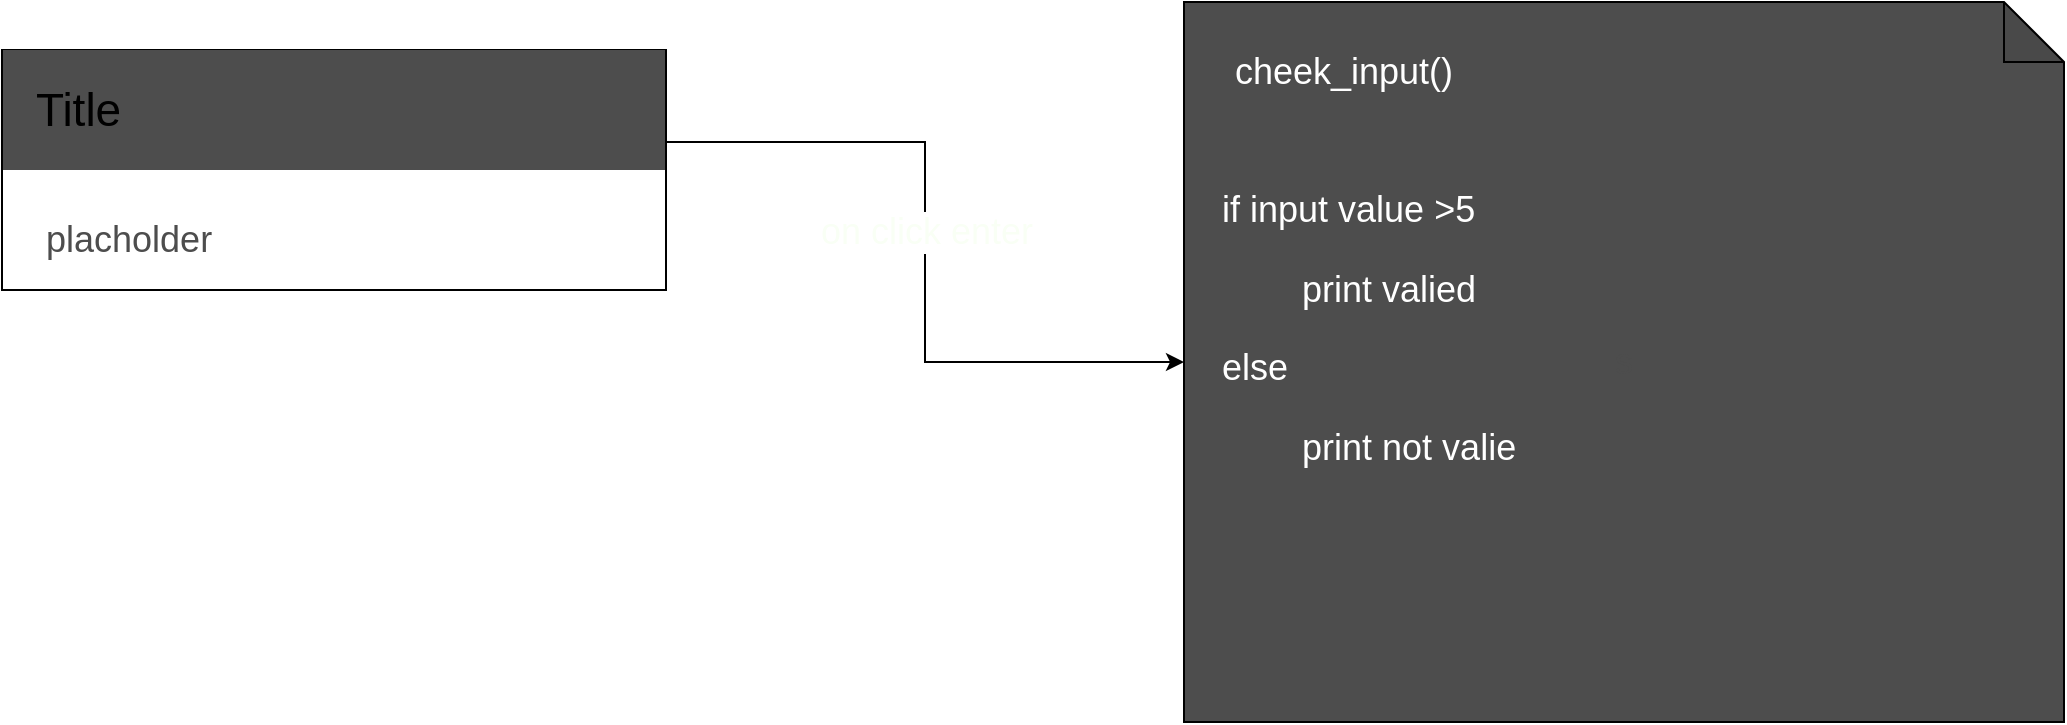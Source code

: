 <mxfile version="20.2.8" type="device" pages="2"><diagram id="tZ_Tqe0qwpXBI5A0CCwP" name="input_with_title"><mxGraphModel dx="2135" dy="1348" grid="1" gridSize="10" guides="1" tooltips="1" connect="1" arrows="1" fold="1" page="1" pageScale="1" pageWidth="1169" pageHeight="827" math="0" shadow="0"><root><mxCell id="0"/><mxCell id="1" parent="0"/><mxCell id="oYRD_mK_0lbe7D713iFF-11" value="" style="rounded=0;whiteSpace=wrap;html=1;" parent="1" vertex="1"><mxGeometry x="419" y="354" width="332" height="120" as="geometry"/></mxCell><mxCell id="oYRD_mK_0lbe7D713iFF-13" value="Title" style="text;html=1;strokeColor=none;fillColor=#4D4D4D;align=left;verticalAlign=middle;whiteSpace=wrap;rounded=0;fontSize=23;spacingLeft=14;" parent="1" vertex="1"><mxGeometry x="419.5" y="354" width="331" height="60" as="geometry"/></mxCell><mxCell id="oYRD_mK_0lbe7D713iFF-17" value="&lt;font color=&quot;#f9fff5&quot;&gt;on click enter&lt;/font&gt;" style="edgeStyle=orthogonalEdgeStyle;rounded=0;orthogonalLoop=1;jettySize=auto;html=1;exitX=1;exitY=0;exitDx=0;exitDy=0;fontSize=18;fontColor=#4D4D4D;" parent="1" source="oYRD_mK_0lbe7D713iFF-14" target="oYRD_mK_0lbe7D713iFF-16" edge="1"><mxGeometry relative="1" as="geometry"/></mxCell><mxCell id="oYRD_mK_0lbe7D713iFF-14" value="&lt;font style=&quot;font-size: 18px;&quot; color=&quot;#4d4d4d&quot;&gt;placholder&lt;/font&gt;" style="text;html=1;strokeColor=none;fillColor=none;align=left;verticalAlign=middle;whiteSpace=wrap;rounded=0;fontSize=23;spacingLeft=19;" parent="1" vertex="1"><mxGeometry x="420" y="420" width="331" height="54" as="geometry"/></mxCell><mxCell id="oYRD_mK_0lbe7D713iFF-16" value="s" style="shape=note;whiteSpace=wrap;html=1;backgroundOutline=1;darkOpacity=0.05;fontSize=18;fontColor=#4D4D4D;fillColor=#4D4D4D;" parent="1" vertex="1"><mxGeometry x="1010" y="330" width="440" height="360" as="geometry"/></mxCell><mxCell id="oYRD_mK_0lbe7D713iFF-18" value="cheek_input()" style="text;html=1;strokeColor=none;fillColor=none;align=center;verticalAlign=middle;whiteSpace=wrap;rounded=0;fontSize=18;fontColor=#FFFFFF;" parent="1" vertex="1"><mxGeometry x="1060" y="350" width="60" height="30" as="geometry"/></mxCell><mxCell id="oYRD_mK_0lbe7D713iFF-21" value="&lt;p style=&quot;line-height: 1.2;&quot;&gt;if input value &amp;gt;5&lt;/p&gt;&lt;p style=&quot;line-height: 1.2;&quot;&gt;&lt;span style=&quot;white-space: pre;&quot;&gt;&#9;&lt;/span&gt;print valied&lt;br&gt;&lt;/p&gt;&lt;p style=&quot;line-height: 1.2;&quot;&gt;else&lt;/p&gt;&lt;p style=&quot;line-height: 1.2;&quot;&gt;&lt;span style=&quot;white-space: pre;&quot;&gt;&#9;&lt;/span&gt;print not valie&lt;br&gt;&lt;/p&gt;" style="text;html=1;strokeColor=none;fillColor=none;align=left;verticalAlign=top;whiteSpace=wrap;rounded=0;fontSize=18;fontColor=#FFFFFF;labelPosition=center;verticalLabelPosition=middle;spacingLeft=17;" parent="1" vertex="1"><mxGeometry x="1010" y="399" width="440" height="201" as="geometry"/></mxCell></root></mxGraphModel></diagram><diagram id="_j2JFMWSbJekUGMbC-KM" name="input_with_title_and_save_and_cancle"><mxGraphModel dx="1314" dy="829" grid="1" gridSize="2" guides="1" tooltips="1" connect="1" arrows="1" fold="1" page="1" pageScale="1" pageWidth="1600" pageHeight="1200" math="0" shadow="0"><root><mxCell id="0"/><mxCell id="1" parent="0"/><mxCell id="ilNhdxBkjnEiUkhNJi-X-1" value="" style="rounded=0;whiteSpace=wrap;html=1;fillColor=#3D3D3D;container=1;collapsible=0;" vertex="1" parent="1"><mxGeometry x="285" y="444" width="332" height="178" as="geometry"/></mxCell><mxCell id="ilNhdxBkjnEiUkhNJi-X-12" value="Resete" style="text;html=1;strokeColor=none;fillColor=#4d4d4d;align=center;verticalAlign=middle;whiteSpace=wrap;rounded=0;" vertex="1" parent="ilNhdxBkjnEiUkhNJi-X-1"><mxGeometry x="3" y="119" width="326" height="56" as="geometry"/></mxCell><mxCell id="ilNhdxBkjnEiUkhNJi-X-13" value="" style="html=1;verticalLabelPosition=bottom;align=center;labelBackgroundColor=#ffffff;verticalAlign=top;strokeWidth=2;strokeColor=#FFFFFF;shadow=0;dashed=0;shape=mxgraph.ios7.icons.reload;fillColor=#006600;" vertex="1" parent="ilNhdxBkjnEiUkhNJi-X-1"><mxGeometry x="131" y="142" width="10" height="10" as="geometry"/></mxCell><mxCell id="ilNhdxBkjnEiUkhNJi-X-4" value="&lt;font style=&quot;font-size: 18px;&quot; color=&quot;#4d4d4d&quot;&gt;placholder&lt;/font&gt;" style="text;html=1;strokeColor=none;fillColor=default;align=left;verticalAlign=middle;whiteSpace=wrap;rounded=0;fontSize=23;spacingLeft=19;" vertex="1" parent="ilNhdxBkjnEiUkhNJi-X-1"><mxGeometry y="61" width="331" height="56" as="geometry"/></mxCell><mxCell id="ilNhdxBkjnEiUkhNJi-X-2" value="Title" style="text;html=1;strokeColor=none;fillColor=#4D4D4D;align=left;verticalAlign=middle;whiteSpace=wrap;rounded=0;fontSize=23;spacingLeft=14;" vertex="1" parent="1"><mxGeometry x="285.5" y="444" width="331" height="60" as="geometry"/></mxCell><mxCell id="ilNhdxBkjnEiUkhNJi-X-3" value="&lt;font color=&quot;#f9fff5&quot;&gt;on click enter&lt;/font&gt;" style="edgeStyle=orthogonalEdgeStyle;rounded=0;orthogonalLoop=1;jettySize=auto;html=1;exitX=1;exitY=0;exitDx=0;exitDy=0;fontSize=18;fontColor=#4D4D4D;" edge="1" parent="1" source="ilNhdxBkjnEiUkhNJi-X-4" target="ilNhdxBkjnEiUkhNJi-X-5"><mxGeometry relative="1" as="geometry"/></mxCell><mxCell id="ilNhdxBkjnEiUkhNJi-X-5" value="s" style="shape=note;whiteSpace=wrap;html=1;backgroundOutline=1;darkOpacity=0.05;fontSize=18;fontColor=#4D4D4D;fillColor=#4D4D4D;" vertex="1" parent="1"><mxGeometry x="876" y="420" width="440" height="360" as="geometry"/></mxCell><mxCell id="ilNhdxBkjnEiUkhNJi-X-6" value="cheek_input()" style="text;html=1;strokeColor=none;fillColor=none;align=center;verticalAlign=middle;whiteSpace=wrap;rounded=0;fontSize=18;fontColor=#FFFFFF;" vertex="1" parent="1"><mxGeometry x="926" y="440" width="60" height="30" as="geometry"/></mxCell><mxCell id="ilNhdxBkjnEiUkhNJi-X-7" value="&lt;p style=&quot;line-height: 1.2;&quot;&gt;if input value &amp;gt;5&lt;/p&gt;&lt;p style=&quot;line-height: 1.2;&quot;&gt;&lt;span style=&quot;white-space: pre;&quot;&gt;&#9;&lt;/span&gt;print valied&lt;br&gt;&lt;/p&gt;&lt;p style=&quot;line-height: 1.2;&quot;&gt;else&lt;/p&gt;&lt;p style=&quot;line-height: 1.2;&quot;&gt;&lt;span style=&quot;white-space: pre;&quot;&gt;&#9;&lt;/span&gt;print not valie&lt;br&gt;&lt;/p&gt;" style="text;html=1;strokeColor=none;fillColor=none;align=left;verticalAlign=top;whiteSpace=wrap;rounded=0;fontSize=18;fontColor=#FFFFFF;labelPosition=center;verticalLabelPosition=middle;spacingLeft=17;" vertex="1" parent="1"><mxGeometry x="876" y="489" width="440" height="201" as="geometry"/></mxCell><mxCell id="ilNhdxBkjnEiUkhNJi-X-15" value="&lt;font style=&quot;font-size: 16px;&quot;&gt;on click reset&lt;/font&gt;" style="edgeStyle=orthogonalEdgeStyle;rounded=0;orthogonalLoop=1;jettySize=auto;html=1;fontSize=10;" edge="1" parent="1" source="ilNhdxBkjnEiUkhNJi-X-12" target="ilNhdxBkjnEiUkhNJi-X-16"><mxGeometry relative="1" as="geometry"><mxPoint x="451.0" y="738" as="targetPoint"/></mxGeometry></mxCell><mxCell id="ilNhdxBkjnEiUkhNJi-X-16" value="&lt;font style=&quot;font-size: 19px;&quot;&gt;make input value=' '&lt;/font&gt;" style="shape=note;whiteSpace=wrap;html=1;backgroundOutline=1;darkOpacity=0.05;strokeColor=#FFFFFF;fontSize=10;fillColor=#4d4d4d;" vertex="1" parent="1"><mxGeometry x="290" y="750" width="312.6" height="284" as="geometry"/></mxCell></root></mxGraphModel></diagram></mxfile>